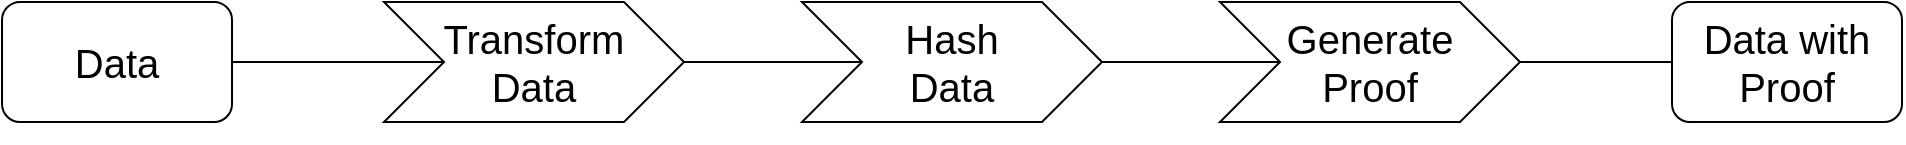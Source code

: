 <mxfile version="24.2.5" type="device">
  <diagram name="Page-1" id="6gULVhWcurzz5zKnDaAR">
    <mxGraphModel dx="1296" dy="837" grid="1" gridSize="10" guides="1" tooltips="1" connect="1" arrows="1" fold="1" page="1" pageScale="1" pageWidth="1169" pageHeight="827" math="0" shadow="0">
      <root>
        <mxCell id="0" />
        <mxCell id="1" parent="0" />
        <UserObject label="&lt;font style=&quot;&quot;&gt;&lt;span style=&quot;font-size: 20px;&quot;&gt;Data&lt;/span&gt;&lt;br&gt;&lt;/font&gt;" link="https://www.w3.org/TR/vc-json-schema/" linkTarget="_blank" id="r7VOtmBWi9sTdI5Oyx6i-7">
          <mxCell style="rounded=1;whiteSpace=wrap;html=1;fontSize=16;labelBackgroundColor=none;fillColor=none;" parent="1" vertex="1">
            <mxGeometry x="75.01" y="240" width="115" height="60" as="geometry" />
          </mxCell>
        </UserObject>
        <UserObject label="&lt;font style=&quot;&quot;&gt;&lt;span style=&quot;font-size: 20px;&quot;&gt;Data with Proof&lt;/span&gt;&lt;br&gt;&lt;/font&gt;" link="https://www.w3.org/TR/vc-json-schema/" linkTarget="_blank" id="93ff02_V0kyTorA4kfXp-1">
          <mxCell style="rounded=1;whiteSpace=wrap;html=1;fontSize=16;labelBackgroundColor=none;fillColor=none;" parent="1" vertex="1">
            <mxGeometry x="910" y="240" width="115" height="60" as="geometry" />
          </mxCell>
        </UserObject>
        <mxCell id="93ff02_V0kyTorA4kfXp-2" value="&lt;font style=&quot;font-size: 20px;&quot;&gt;Transform&lt;/font&gt;&lt;div style=&quot;font-size: 20px;&quot;&gt;&lt;font style=&quot;font-size: 20px;&quot;&gt;Data&lt;/font&gt;&lt;/div&gt;" style="shape=step;perimeter=stepPerimeter;whiteSpace=wrap;html=1;fixedSize=1;size=30;fillColor=none;" parent="1" vertex="1">
          <mxGeometry x="266" y="240" width="150" height="60" as="geometry" />
        </mxCell>
        <mxCell id="93ff02_V0kyTorA4kfXp-3" style="edgeStyle=none;curved=1;rounded=0;orthogonalLoop=1;jettySize=auto;html=1;exitX=0.5;exitY=1;exitDx=0;exitDy=0;fontSize=12;startSize=8;endSize=8;" parent="1" source="93ff02_V0kyTorA4kfXp-2" target="93ff02_V0kyTorA4kfXp-2" edge="1">
          <mxGeometry relative="1" as="geometry" />
        </mxCell>
        <mxCell id="93ff02_V0kyTorA4kfXp-4" value="&lt;div style=&quot;font-size: 20px;&quot;&gt;&lt;font style=&quot;font-size: 20px;&quot;&gt;Hash&lt;/font&gt;&lt;/div&gt;&lt;div style=&quot;font-size: 20px;&quot;&gt;&lt;font style=&quot;font-size: 20px;&quot;&gt;Data&lt;/font&gt;&lt;/div&gt;" style="shape=step;perimeter=stepPerimeter;whiteSpace=wrap;html=1;fixedSize=1;size=30;fillColor=none;" parent="1" vertex="1">
          <mxGeometry x="475" y="240" width="150" height="60" as="geometry" />
        </mxCell>
        <mxCell id="93ff02_V0kyTorA4kfXp-5" value="&lt;div style=&quot;font-size: 20px;&quot;&gt;&lt;span style=&quot;background-color: initial;&quot;&gt;Generate&lt;/span&gt;&lt;/div&gt;&lt;div style=&quot;font-size: 20px;&quot;&gt;&lt;span style=&quot;background-color: initial;&quot;&gt;Proof&lt;/span&gt;&lt;br&gt;&lt;/div&gt;" style="shape=step;perimeter=stepPerimeter;whiteSpace=wrap;html=1;fixedSize=1;size=30;fillColor=none;" parent="1" vertex="1">
          <mxGeometry x="684" y="240" width="150" height="60" as="geometry" />
        </mxCell>
        <mxCell id="93ff02_V0kyTorA4kfXp-6" value="" style="endArrow=none;html=1;rounded=0;fontSize=12;startSize=8;endSize=8;curved=1;exitX=1;exitY=0.5;exitDx=0;exitDy=0;entryX=0;entryY=0.5;entryDx=0;entryDy=0;" parent="1" source="r7VOtmBWi9sTdI5Oyx6i-7" target="93ff02_V0kyTorA4kfXp-2" edge="1">
          <mxGeometry width="50" height="50" relative="1" as="geometry">
            <mxPoint x="190" y="450" as="sourcePoint" />
            <mxPoint x="240" y="400" as="targetPoint" />
          </mxGeometry>
        </mxCell>
        <mxCell id="93ff02_V0kyTorA4kfXp-7" value="" style="endArrow=none;html=1;rounded=0;fontSize=12;startSize=8;endSize=8;curved=1;exitX=1;exitY=0.5;exitDx=0;exitDy=0;entryX=0;entryY=0.5;entryDx=0;entryDy=0;" parent="1" source="93ff02_V0kyTorA4kfXp-2" target="93ff02_V0kyTorA4kfXp-4" edge="1">
          <mxGeometry width="50" height="50" relative="1" as="geometry">
            <mxPoint x="410" y="290" as="sourcePoint" />
            <mxPoint x="516" y="290" as="targetPoint" />
          </mxGeometry>
        </mxCell>
        <mxCell id="93ff02_V0kyTorA4kfXp-8" value="" style="endArrow=none;html=1;rounded=0;fontSize=12;startSize=8;endSize=8;curved=1;exitX=1;exitY=0.5;exitDx=0;exitDy=0;entryX=0;entryY=0.5;entryDx=0;entryDy=0;" parent="1" source="93ff02_V0kyTorA4kfXp-4" target="93ff02_V0kyTorA4kfXp-5" edge="1">
          <mxGeometry width="50" height="50" relative="1" as="geometry">
            <mxPoint x="620" y="340" as="sourcePoint" />
            <mxPoint x="709" y="340" as="targetPoint" />
          </mxGeometry>
        </mxCell>
        <mxCell id="93ff02_V0kyTorA4kfXp-9" value="" style="endArrow=none;html=1;rounded=0;fontSize=12;startSize=8;endSize=8;curved=1;exitX=1;exitY=0.5;exitDx=0;exitDy=0;entryX=0;entryY=0.5;entryDx=0;entryDy=0;" parent="1" source="93ff02_V0kyTorA4kfXp-5" target="93ff02_V0kyTorA4kfXp-1" edge="1">
          <mxGeometry width="50" height="50" relative="1" as="geometry">
            <mxPoint x="860" y="330" as="sourcePoint" />
            <mxPoint x="949" y="330" as="targetPoint" />
          </mxGeometry>
        </mxCell>
      </root>
    </mxGraphModel>
  </diagram>
</mxfile>
